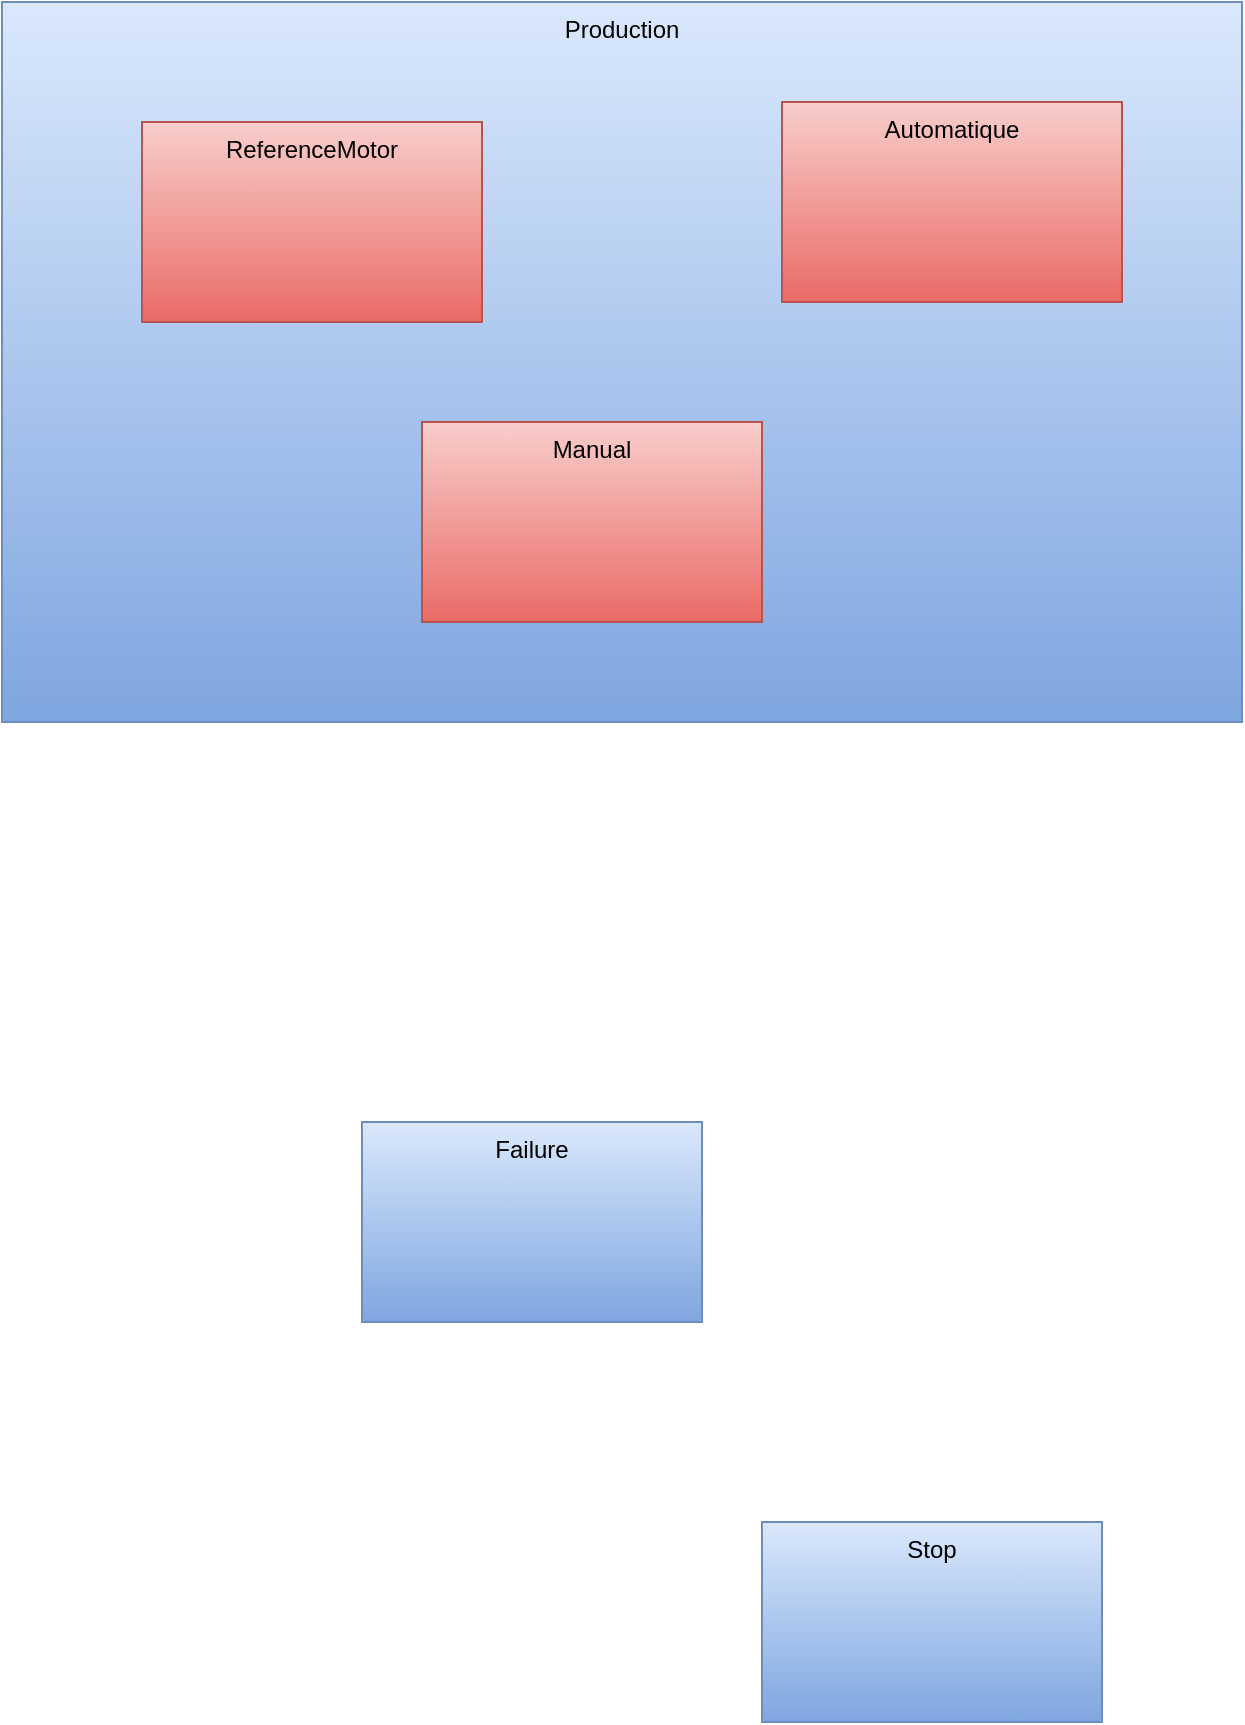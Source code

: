 <mxfile version="24.6.1" type="device" pages="5">
  <diagram id="iLZs3jUUbc6s841LLNxe" name="WorkFlow">
    <mxGraphModel dx="1219" dy="714" grid="1" gridSize="10" guides="1" tooltips="1" connect="1" arrows="1" fold="1" page="1" pageScale="1" pageWidth="827" pageHeight="1169" math="0" shadow="0">
      <root>
        <mxCell id="0" />
        <mxCell id="1" parent="0" />
        <mxCell id="JYg52x0uwREo2C-lDea5-1" value="Production" style="rounded=0;whiteSpace=wrap;html=1;fillColor=#dae8fc;gradientColor=#7ea6e0;strokeColor=#6c8ebf;verticalAlign=top;fontColor=#000000;" vertex="1" parent="1">
          <mxGeometry x="40" y="50" width="620" height="360" as="geometry" />
        </mxCell>
        <mxCell id="JYg52x0uwREo2C-lDea5-2" value="Stop" style="rounded=0;whiteSpace=wrap;html=1;fillColor=#dae8fc;gradientColor=#7ea6e0;strokeColor=#6c8ebf;verticalAlign=top;fontColor=#000000;" vertex="1" parent="1">
          <mxGeometry x="420" y="810" width="170" height="100" as="geometry" />
        </mxCell>
        <mxCell id="JYg52x0uwREo2C-lDea5-3" value="Failure" style="rounded=0;whiteSpace=wrap;html=1;fillColor=#dae8fc;gradientColor=#7ea6e0;strokeColor=#6c8ebf;verticalAlign=top;fontColor=#000000;" vertex="1" parent="1">
          <mxGeometry x="220" y="610" width="170" height="100" as="geometry" />
        </mxCell>
        <mxCell id="JYg52x0uwREo2C-lDea5-4" value="ReferenceMotor" style="rounded=0;whiteSpace=wrap;html=1;fillColor=#f8cecc;gradientColor=#ea6b66;strokeColor=#b85450;verticalAlign=top;fontColor=#000000;" vertex="1" parent="1">
          <mxGeometry x="110" y="110" width="170" height="100" as="geometry" />
        </mxCell>
        <mxCell id="JYg52x0uwREo2C-lDea5-5" value="Manual" style="rounded=0;whiteSpace=wrap;html=1;fillColor=#f8cecc;gradientColor=#ea6b66;strokeColor=#b85450;verticalAlign=top;fontColor=#000000;" vertex="1" parent="1">
          <mxGeometry x="250" y="260" width="170" height="100" as="geometry" />
        </mxCell>
        <mxCell id="JYg52x0uwREo2C-lDea5-6" value="Automatique" style="rounded=0;whiteSpace=wrap;html=1;fillColor=#f8cecc;gradientColor=#ea6b66;strokeColor=#b85450;verticalAlign=top;fontColor=#000000;" vertex="1" parent="1">
          <mxGeometry x="430" y="100" width="170" height="100" as="geometry" />
        </mxCell>
      </root>
    </mxGraphModel>
  </diagram>
  <diagram name="Type" id="GnXUbsLAUt-_IhSWvtKM">
    <mxGraphModel dx="3248" dy="3272" grid="1" gridSize="10" guides="1" tooltips="1" connect="1" arrows="1" fold="1" page="1" pageScale="1" pageWidth="827" pageHeight="1169" math="0" shadow="0">
      <root>
        <mxCell id="0" />
        <mxCell id="1" parent="0" />
        <mxCell id="-SuzEeylegbd52WuTmj7-1" value="Struct: AGTRY_FSMGantryfunc&lt;div&gt;in .c&lt;/div&gt;" style="swimlane;fontStyle=0;childLayout=stackLayout;horizontal=1;startSize=40;horizontalStack=0;resizeParent=1;resizeParentMax=0;resizeLast=0;collapsible=1;marginBottom=0;whiteSpace=wrap;html=1;fillColor=#dae8fc;gradientColor=#7ea6e0;strokeColor=#6c8ebf;fontColor=#000000;" parent="1" vertex="1">
          <mxGeometry x="-1260" y="-2250" width="280" height="100" as="geometry">
            <mxRectangle x="-560" y="-640" width="240" height="40" as="alternateBounds" />
          </mxGeometry>
        </mxCell>
        <mxCell id="-SuzEeylegbd52WuTmj7-2" value="&lt;span style=&quot;text-align: center;&quot;&gt;t_sAPPLGC_SFMFunc Sfmfunc_apf&lt;/span&gt;" style="text;strokeColor=#6c8ebf;fillColor=#dae8fc;align=left;verticalAlign=middle;spacingLeft=4;spacingRight=4;overflow=hidden;points=[[0,0.5],[1,0.5]];portConstraint=eastwest;rotatable=0;whiteSpace=wrap;html=1;gradientColor=#7ea6e0;fontColor=#000000;" parent="-SuzEeylegbd52WuTmj7-1" vertex="1">
          <mxGeometry y="40" width="280" height="30" as="geometry" />
        </mxCell>
        <mxCell id="-SuzEeylegbd52WuTmj7-3" value="&lt;div style=&quot;text-align: center;&quot;&gt;&lt;span style=&quot;background-color: initial;&quot;&gt;t_cbAGTRY_GetAppCmd * getAppCmd_pf&lt;/span&gt;&lt;/div&gt;" style="text;strokeColor=#6c8ebf;fillColor=#dae8fc;align=left;verticalAlign=middle;spacingLeft=4;spacingRight=4;overflow=hidden;points=[[0,0.5],[1,0.5]];portConstraint=eastwest;rotatable=0;whiteSpace=wrap;html=1;gradientColor=#7ea6e0;fontColor=#000000;" parent="-SuzEeylegbd52WuTmj7-1" vertex="1">
          <mxGeometry y="70" width="280" height="30" as="geometry" />
        </mxCell>
        <mxCell id="UQEauc-5fOgNLauQ4SAD-1" value="Enum : t_eAGTRY_SFMGantry&lt;div&gt;in c&lt;/div&gt;" style="swimlane;fontStyle=0;childLayout=stackLayout;horizontal=1;startSize=40;horizontalStack=0;resizeParent=1;resizeParentMax=0;resizeLast=0;collapsible=1;marginBottom=0;whiteSpace=wrap;html=1;fillColor=#f8cecc;gradientColor=#ea6b66;strokeColor=#b85450;fontColor=#000000;" parent="1" vertex="1">
          <mxGeometry x="-1600" y="-2080" width="260" height="220" as="geometry">
            <mxRectangle x="-1160" y="-1210" width="240" height="40" as="alternateBounds" />
          </mxGeometry>
        </mxCell>
        <mxCell id="mknZJ4wCBjvJhBnw-zzh-1" value="AGTRY_SFM_GANTRY_PRE_PRODUCTION" style="text;strokeColor=#b85450;fillColor=#f8cecc;align=left;verticalAlign=middle;spacingLeft=4;spacingRight=4;overflow=hidden;points=[[0,0.5],[1,0.5]];portConstraint=eastwest;rotatable=0;whiteSpace=wrap;html=1;gradientColor=#ea6b66;fontColor=#000000;" parent="UQEauc-5fOgNLauQ4SAD-1" vertex="1">
          <mxGeometry y="40" width="260" height="30" as="geometry" />
        </mxCell>
        <mxCell id="UQEauc-5fOgNLauQ4SAD-2" value="AGTRY_SFM_GANTRY_PRODUCTION" style="text;strokeColor=#b85450;fillColor=#f8cecc;align=left;verticalAlign=middle;spacingLeft=4;spacingRight=4;overflow=hidden;points=[[0,0.5],[1,0.5]];portConstraint=eastwest;rotatable=0;whiteSpace=wrap;html=1;gradientColor=#ea6b66;fontColor=#000000;" parent="UQEauc-5fOgNLauQ4SAD-1" vertex="1">
          <mxGeometry y="70" width="260" height="30" as="geometry" />
        </mxCell>
        <mxCell id="OEKaqpdbkDqDh1OGpBz6-1" value="AGTRY_SFM_GANTRY_PRE_STOP" style="text;strokeColor=#b85450;fillColor=#f8cecc;align=left;verticalAlign=middle;spacingLeft=4;spacingRight=4;overflow=hidden;points=[[0,0.5],[1,0.5]];portConstraint=eastwest;rotatable=0;whiteSpace=wrap;html=1;gradientColor=#ea6b66;fontColor=#000000;" parent="UQEauc-5fOgNLauQ4SAD-1" vertex="1">
          <mxGeometry y="100" width="260" height="30" as="geometry" />
        </mxCell>
        <mxCell id="UQEauc-5fOgNLauQ4SAD-3" value="AGTRY_SFM_GANTRY_STOP" style="text;strokeColor=#b85450;fillColor=#f8cecc;align=left;verticalAlign=middle;spacingLeft=4;spacingRight=4;overflow=hidden;points=[[0,0.5],[1,0.5]];portConstraint=eastwest;rotatable=0;whiteSpace=wrap;html=1;gradientColor=#ea6b66;fontColor=#000000;" parent="UQEauc-5fOgNLauQ4SAD-1" vertex="1">
          <mxGeometry y="130" width="260" height="30" as="geometry" />
        </mxCell>
        <mxCell id="UQEauc-5fOgNLauQ4SAD-4" value="AGTRY_SFM_GANTRY_DEFAULT" style="text;strokeColor=#b85450;fillColor=#f8cecc;align=left;verticalAlign=middle;spacingLeft=4;spacingRight=4;overflow=hidden;points=[[0,0.5],[1,0.5]];portConstraint=eastwest;rotatable=0;whiteSpace=wrap;html=1;gradientColor=#ea6b66;fontColor=#000000;" parent="UQEauc-5fOgNLauQ4SAD-1" vertex="1">
          <mxGeometry y="160" width="260" height="30" as="geometry" />
        </mxCell>
        <mxCell id="UQEauc-5fOgNLauQ4SAD-5" value="AGTRY_SFM_GANTRY_NB" style="text;strokeColor=#b85450;fillColor=#f8cecc;align=left;verticalAlign=middle;spacingLeft=4;spacingRight=4;overflow=hidden;points=[[0,0.5],[1,0.5]];portConstraint=eastwest;rotatable=0;whiteSpace=wrap;html=1;gradientColor=#ea6b66;fontColor=#000000;" parent="UQEauc-5fOgNLauQ4SAD-1" vertex="1">
          <mxGeometry y="190" width="260" height="30" as="geometry" />
        </mxCell>
        <mxCell id="czp9VrnW0IRLOhk0npii-1" value="" style="group;fontSize=12;" parent="1" connectable="0" vertex="1">
          <mxGeometry x="-760" y="-2120" width="400" height="90" as="geometry" />
        </mxCell>
        <mxCell id="czp9VrnW0IRLOhk0npii-2" value="" style="rounded=0;whiteSpace=wrap;html=1;fillColor=#fff2cc;gradientColor=#ffd966;strokeColor=#d6b656;fontColor=#000000;fontSize=12;" parent="czp9VrnW0IRLOhk0npii-1" vertex="1">
          <mxGeometry width="400.0" height="90" as="geometry" />
        </mxCell>
        <mxCell id="czp9VrnW0IRLOhk0npii-3" value="statict t_eAGTRY_SFMGantry&lt;div&gt;in .c&lt;/div&gt;" style="rounded=0;whiteSpace=wrap;html=1;fillColor=#fff2cc;gradientColor=#ffd966;strokeColor=#d6b656;fontColor=#000000;fontSize=12;" parent="czp9VrnW0IRLOhk0npii-1" vertex="1">
          <mxGeometry width="400.0" height="40" as="geometry" />
        </mxCell>
        <mxCell id="czp9VrnW0IRLOhk0npii-4" value="&lt;div style=&quot;text-align: center; font-size: 12px;&quot;&gt;g_FSMGantryCurrentMode_e = APPLGC_STATE_MACHINE_PAUSE&lt;/div&gt;" style="rounded=0;whiteSpace=wrap;html=1;fillColor=#fff2cc;gradientColor=#ffd966;strokeColor=#d6b656;fontColor=#000000;fontSize=12;" parent="czp9VrnW0IRLOhk0npii-1" vertex="1">
          <mxGeometry y="40" width="400.0" height="50" as="geometry" />
        </mxCell>
        <mxCell id="czp9VrnW0IRLOhk0npii-6" value="" style="group;fontSize=12;" parent="1" connectable="0" vertex="1">
          <mxGeometry x="-210" y="-2119" width="400" height="90" as="geometry" />
        </mxCell>
        <mxCell id="czp9VrnW0IRLOhk0npii-7" value="" style="rounded=0;whiteSpace=wrap;html=1;fillColor=#fff2cc;gradientColor=#ffd966;strokeColor=#d6b656;fontColor=#000000;fontSize=12;" parent="czp9VrnW0IRLOhk0npii-6" vertex="1">
          <mxGeometry width="400.0" height="90" as="geometry" />
        </mxCell>
        <mxCell id="czp9VrnW0IRLOhk0npii-8" value="statict t_bool&amp;nbsp;&lt;div&gt;in .c&lt;/div&gt;" style="rounded=0;whiteSpace=wrap;html=1;fillColor=#fff2cc;gradientColor=#ffd966;strokeColor=#d6b656;fontColor=#000000;fontSize=12;" parent="czp9VrnW0IRLOhk0npii-6" vertex="1">
          <mxGeometry width="400.0" height="40" as="geometry" />
        </mxCell>
        <mxCell id="czp9VrnW0IRLOhk0npii-9" value="&lt;div style=&quot;text-align: center; font-size: 12px;&quot;&gt;g_rqstShiftGtryState_b&lt;/div&gt;" style="rounded=0;whiteSpace=wrap;html=1;fillColor=#fff2cc;gradientColor=#ffd966;strokeColor=#d6b656;fontColor=#000000;fontSize=12;" parent="czp9VrnW0IRLOhk0npii-6" vertex="1">
          <mxGeometry y="40" width="400.0" height="50" as="geometry" />
        </mxCell>
        <mxCell id="AOxR7T50d87eePxaJU8j-1" value="" style="group;fontSize=12;" parent="1" connectable="0" vertex="1">
          <mxGeometry x="-210" y="-1959" width="400" height="90" as="geometry" />
        </mxCell>
        <mxCell id="AOxR7T50d87eePxaJU8j-2" value="" style="rounded=0;whiteSpace=wrap;html=1;fillColor=#fff2cc;gradientColor=#ffd966;strokeColor=#d6b656;fontColor=#000000;fontSize=12;" parent="AOxR7T50d87eePxaJU8j-1" vertex="1">
          <mxGeometry width="400.0" height="90" as="geometry" />
        </mxCell>
        <mxCell id="AOxR7T50d87eePxaJU8j-3" value="statict t_float32 *&lt;div&gt;in .c&lt;/div&gt;" style="rounded=0;whiteSpace=wrap;html=1;fillColor=#fff2cc;gradientColor=#ffd966;strokeColor=#d6b656;fontColor=#000000;fontSize=12;" parent="AOxR7T50d87eePxaJU8j-1" vertex="1">
          <mxGeometry width="400.0" height="40" as="geometry" />
        </mxCell>
        <mxCell id="AOxR7T50d87eePxaJU8j-4" value="&lt;div style=&quot;text-align: center; font-size: 12px;&quot;&gt;g_SnsValue_apf32&lt;/div&gt;" style="rounded=0;whiteSpace=wrap;html=1;fillColor=#fff2cc;gradientColor=#ffd966;strokeColor=#d6b656;fontColor=#000000;fontSize=12;" parent="AOxR7T50d87eePxaJU8j-1" vertex="1">
          <mxGeometry y="40" width="400.0" height="50" as="geometry" />
        </mxCell>
        <mxCell id="AOxR7T50d87eePxaJU8j-5" value="" style="group;fontSize=12;" parent="1" connectable="0" vertex="1">
          <mxGeometry x="-210" y="-1799" width="400" height="90" as="geometry" />
        </mxCell>
        <mxCell id="AOxR7T50d87eePxaJU8j-6" value="" style="rounded=0;whiteSpace=wrap;html=1;fillColor=#fff2cc;gradientColor=#ffd966;strokeColor=#d6b656;fontColor=#000000;fontSize=12;" parent="AOxR7T50d87eePxaJU8j-5" vertex="1">
          <mxGeometry width="400.0" height="90" as="geometry" />
        </mxCell>
        <mxCell id="AOxR7T50d87eePxaJU8j-7" value="statict t_sAPPLGC_SrvFunc&amp;nbsp;*&lt;div&gt;in .c&lt;/div&gt;" style="rounded=0;whiteSpace=wrap;html=1;fillColor=#fff2cc;gradientColor=#ffd966;strokeColor=#d6b656;fontColor=#000000;fontSize=12;" parent="AOxR7T50d87eePxaJU8j-5" vertex="1">
          <mxGeometry width="400.0" height="40" as="geometry" />
        </mxCell>
        <mxCell id="AOxR7T50d87eePxaJU8j-8" value="&lt;div style=&quot;text-align: center; font-size: 12px;&quot;&gt;g_SrvFunc_pas&lt;/div&gt;" style="rounded=0;whiteSpace=wrap;html=1;fillColor=#fff2cc;gradientColor=#ffd966;strokeColor=#d6b656;fontColor=#000000;fontSize=12;" parent="AOxR7T50d87eePxaJU8j-5" vertex="1">
          <mxGeometry y="40" width="400.0" height="50" as="geometry" />
        </mxCell>
        <mxCell id="QBDM-ZF4omrtC2FlCM4N-1" value="" style="group;fontSize=12;" parent="1" connectable="0" vertex="1">
          <mxGeometry x="-210" y="-1639" width="400" height="90" as="geometry" />
        </mxCell>
        <mxCell id="QBDM-ZF4omrtC2FlCM4N-2" value="" style="rounded=0;whiteSpace=wrap;html=1;fillColor=#fff2cc;gradientColor=#ffd966;strokeColor=#d6b656;fontColor=#000000;fontSize=12;" parent="QBDM-ZF4omrtC2FlCM4N-1" vertex="1">
          <mxGeometry width="400.0" height="90" as="geometry" />
        </mxCell>
        <mxCell id="QBDM-ZF4omrtC2FlCM4N-3" value="statict const t_sAPPLGC_FSMFunc&lt;div&gt;in .c&lt;/div&gt;" style="rounded=0;whiteSpace=wrap;html=1;fillColor=#fff2cc;gradientColor=#ffd966;strokeColor=#d6b656;fontColor=#000000;fontSize=12;" parent="QBDM-ZF4omrtC2FlCM4N-1" vertex="1">
          <mxGeometry width="400.0" height="40" as="geometry" />
        </mxCell>
        <mxCell id="QBDM-ZF4omrtC2FlCM4N-4" value="&lt;div style=&quot;text-align: center; font-size: 12px;&quot;&gt;c_FSMGantry_apf[&lt;span style=&quot;text-align: left; background-color: initial;&quot;&gt;AGTRY_STATE_MACHINE_NB&lt;/span&gt;&lt;span style=&quot;background-color: initial;&quot;&gt;]&lt;/span&gt;&lt;/div&gt;" style="rounded=0;whiteSpace=wrap;html=1;fillColor=#fff2cc;gradientColor=#ffd966;strokeColor=#d6b656;fontColor=#000000;fontSize=12;" parent="QBDM-ZF4omrtC2FlCM4N-1" vertex="1">
          <mxGeometry y="40" width="400.0" height="50" as="geometry" />
        </mxCell>
        <mxCell id="QBDM-ZF4omrtC2FlCM4N-5" value="&lt;span style=&quot;color: rgb(0, 0, 0); text-wrap: nowrap;&quot;&gt;typedef: t_eReturnCode&amp;nbsp;&lt;/span&gt;&lt;span style=&quot;color: rgb(0, 0, 0); text-align: center;&quot;&gt;t_cbAgGantryStateMachine&lt;/span&gt;&lt;span style=&quot;color: rgb(0, 0, 0); text-wrap: nowrap;&quot;&gt;(void) .c&lt;/span&gt;" style="rounded=0;whiteSpace=wrap;html=1;verticalAlign=top;fillColor=#ffcd28;gradientColor=#ffa500;strokeColor=#d79b00;fontSize=16;align=left;" parent="1" vertex="1">
          <mxGeometry x="-1600" y="-1240" width="810" height="41.43" as="geometry" />
        </mxCell>
        <mxCell id="CZhl736zoxEYedFKk9gP-1" value="Enum : t_eAGTRY_SFMProduction&lt;div&gt;in c&lt;/div&gt;" style="swimlane;fontStyle=0;childLayout=stackLayout;horizontal=1;startSize=40;horizontalStack=0;resizeParent=1;resizeParentMax=0;resizeLast=0;collapsible=1;marginBottom=0;whiteSpace=wrap;html=1;fillColor=#f8cecc;gradientColor=#ea6b66;strokeColor=#b85450;fontColor=#000000;" parent="1" vertex="1">
          <mxGeometry x="-1610" y="-1800" width="260" height="130" as="geometry">
            <mxRectangle x="-1160" y="-1210" width="240" height="40" as="alternateBounds" />
          </mxGeometry>
        </mxCell>
        <mxCell id="CZhl736zoxEYedFKk9gP-2" value="AGTRY_SFM_PROD_SEO (search engine optimisation)" style="text;strokeColor=#b85450;fillColor=#f8cecc;align=left;verticalAlign=middle;spacingLeft=4;spacingRight=4;overflow=hidden;points=[[0,0.5],[1,0.5]];portConstraint=eastwest;rotatable=0;whiteSpace=wrap;html=1;gradientColor=#ea6b66;fontColor=#000000;" parent="CZhl736zoxEYedFKk9gP-1" vertex="1">
          <mxGeometry y="40" width="260" height="30" as="geometry" />
        </mxCell>
        <mxCell id="CZhl736zoxEYedFKk9gP-3" value="AGTRY_SFM_PROD_APP_CTRL" style="text;strokeColor=#b85450;fillColor=#f8cecc;align=left;verticalAlign=middle;spacingLeft=4;spacingRight=4;overflow=hidden;points=[[0,0.5],[1,0.5]];portConstraint=eastwest;rotatable=0;whiteSpace=wrap;html=1;gradientColor=#ea6b66;fontColor=#000000;" parent="CZhl736zoxEYedFKk9gP-1" vertex="1">
          <mxGeometry y="70" width="260" height="30" as="geometry" />
        </mxCell>
        <mxCell id="CZhl736zoxEYedFKk9gP-5" value="AGTRY_SFM_PROD_NB" style="text;strokeColor=#b85450;fillColor=#f8cecc;align=left;verticalAlign=middle;spacingLeft=4;spacingRight=4;overflow=hidden;points=[[0,0.5],[1,0.5]];portConstraint=eastwest;rotatable=0;whiteSpace=wrap;html=1;gradientColor=#ea6b66;fontColor=#000000;" parent="CZhl736zoxEYedFKk9gP-1" vertex="1">
          <mxGeometry y="100" width="260" height="30" as="geometry" />
        </mxCell>
        <mxCell id="QuPM5X7AX20fwGgLAD-e-1" value="" style="group;fontSize=12;" parent="1" connectable="0" vertex="1">
          <mxGeometry x="-210" y="-1479" width="400" height="90" as="geometry" />
        </mxCell>
        <mxCell id="QuPM5X7AX20fwGgLAD-e-2" value="" style="rounded=0;whiteSpace=wrap;html=1;fillColor=#fff2cc;gradientColor=#ffd966;strokeColor=#d6b656;fontColor=#000000;fontSize=12;" parent="QuPM5X7AX20fwGgLAD-e-1" vertex="1">
          <mxGeometry width="400.0" height="90" as="geometry" />
        </mxCell>
        <mxCell id="QuPM5X7AX20fwGgLAD-e-3" value="statict const AGTRY_FSMGantryfunc&lt;div&gt;in .c&lt;/div&gt;" style="rounded=0;whiteSpace=wrap;html=1;fillColor=#fff2cc;gradientColor=#ffd966;strokeColor=#d6b656;fontColor=#000000;fontSize=12;" parent="QuPM5X7AX20fwGgLAD-e-1" vertex="1">
          <mxGeometry width="400.0" height="40" as="geometry" />
        </mxCell>
        <mxCell id="QuPM5X7AX20fwGgLAD-e-4" value="&lt;div style=&quot;text-align: center; font-size: 12px;&quot;&gt;c_FSMProduction_apf[&lt;span style=&quot;text-align: left;&quot;&gt;AGTRY_SFM_PROD_NB&lt;/span&gt;&lt;span style=&quot;background-color: initial;&quot;&gt;]&lt;/span&gt;&lt;/div&gt;" style="rounded=0;whiteSpace=wrap;html=1;fillColor=#fff2cc;gradientColor=#ffd966;strokeColor=#d6b656;fontColor=#000000;fontSize=12;" parent="QuPM5X7AX20fwGgLAD-e-1" vertex="1">
          <mxGeometry y="40" width="400.0" height="50" as="geometry" />
        </mxCell>
        <mxCell id="QuPM5X7AX20fwGgLAD-e-5" value="" style="group;fontSize=12;" parent="1" connectable="0" vertex="1">
          <mxGeometry x="-760" y="-1840" width="400" height="90" as="geometry" />
        </mxCell>
        <mxCell id="QuPM5X7AX20fwGgLAD-e-6" value="" style="rounded=0;whiteSpace=wrap;html=1;fillColor=#fff2cc;gradientColor=#ffd966;strokeColor=#d6b656;fontColor=#000000;fontSize=12;" parent="QuPM5X7AX20fwGgLAD-e-5" vertex="1">
          <mxGeometry width="400.0" height="90" as="geometry" />
        </mxCell>
        <mxCell id="QuPM5X7AX20fwGgLAD-e-7" value="statict t_eAGTRY_SFMProduction&lt;div&gt;in .c&lt;/div&gt;" style="rounded=0;whiteSpace=wrap;html=1;fillColor=#fff2cc;gradientColor=#ffd966;strokeColor=#d6b656;fontColor=#000000;fontSize=12;" parent="QuPM5X7AX20fwGgLAD-e-5" vertex="1">
          <mxGeometry width="400.0" height="40" as="geometry" />
        </mxCell>
        <mxCell id="QuPM5X7AX20fwGgLAD-e-8" value="&lt;div style=&quot;text-align: center; font-size: 12px;&quot;&gt;g_FSMProdCurrentMode_e = APPLGC_STATE_MACHINE_PAUSE&lt;/div&gt;" style="rounded=0;whiteSpace=wrap;html=1;fillColor=#fff2cc;gradientColor=#ffd966;strokeColor=#d6b656;fontColor=#000000;fontSize=12;" parent="QuPM5X7AX20fwGgLAD-e-5" vertex="1">
          <mxGeometry y="40" width="400.0" height="50" as="geometry" />
        </mxCell>
        <mxCell id="QuPM5X7AX20fwGgLAD-e-9" value="" style="group;fontSize=12;" parent="1" connectable="0" vertex="1">
          <mxGeometry x="-760" y="-1720" width="400" height="90" as="geometry" />
        </mxCell>
        <mxCell id="QuPM5X7AX20fwGgLAD-e-10" value="" style="rounded=0;whiteSpace=wrap;html=1;fillColor=#fff2cc;gradientColor=#ffd966;strokeColor=#d6b656;fontColor=#000000;fontSize=12;" parent="QuPM5X7AX20fwGgLAD-e-9" vertex="1">
          <mxGeometry width="400.0" height="90" as="geometry" />
        </mxCell>
        <mxCell id="QuPM5X7AX20fwGgLAD-e-11" value="statict t_eAGTRY_SFMProduction&lt;div&gt;in .c&lt;/div&gt;" style="rounded=0;whiteSpace=wrap;html=1;fillColor=#fff2cc;gradientColor=#ffd966;strokeColor=#d6b656;fontColor=#000000;fontSize=12;" parent="QuPM5X7AX20fwGgLAD-e-9" vertex="1">
          <mxGeometry width="400.0" height="40" as="geometry" />
        </mxCell>
        <mxCell id="QuPM5X7AX20fwGgLAD-e-12" value="&lt;div style=&quot;text-align: center; font-size: 12px;&quot;&gt;g_FSMProdRqstMode_e = APPLGC_STATE_MACHINE_PAUSE&lt;/div&gt;" style="rounded=0;whiteSpace=wrap;html=1;fillColor=#fff2cc;gradientColor=#ffd966;strokeColor=#d6b656;fontColor=#000000;fontSize=12;" parent="QuPM5X7AX20fwGgLAD-e-9" vertex="1">
          <mxGeometry y="40" width="400.0" height="50" as="geometry" />
        </mxCell>
        <mxCell id="Fe9Or1RrJuJ38tltWrVD-1" value="Enum : t_eAGTRY_AppCmdId&lt;div&gt;in h&lt;/div&gt;" style="swimlane;fontStyle=0;childLayout=stackLayout;horizontal=1;startSize=40;horizontalStack=0;resizeParent=1;resizeParentMax=0;resizeLast=0;collapsible=1;marginBottom=0;whiteSpace=wrap;html=1;fillColor=#f8cecc;gradientColor=#ea6b66;strokeColor=#b85450;fontColor=#000000;" vertex="1" parent="1">
          <mxGeometry x="-640" y="-1520" width="260" height="340" as="geometry">
            <mxRectangle x="-1160" y="-1210" width="240" height="40" as="alternateBounds" />
          </mxGeometry>
        </mxCell>
        <mxCell id="Fe9Or1RrJuJ38tltWrVD-2" value="APP_CMDAPP_ID_GTRY_NEW_MODE" style="text;strokeColor=#b85450;fillColor=#f8cecc;align=left;verticalAlign=middle;spacingLeft=4;spacingRight=4;overflow=hidden;points=[[0,0.5],[1,0.5]];portConstraint=eastwest;rotatable=0;whiteSpace=wrap;html=1;gradientColor=#ea6b66;fontColor=#000000;" vertex="1" parent="Fe9Or1RrJuJ38tltWrVD-1">
          <mxGeometry y="40" width="260" height="30" as="geometry" />
        </mxCell>
        <mxCell id="Fe9Or1RrJuJ38tltWrVD-3" value="APP_CMDAPP_ID_MODJOG_VALUES" style="text;strokeColor=#b85450;fillColor=#f8cecc;align=left;verticalAlign=middle;spacingLeft=4;spacingRight=4;overflow=hidden;points=[[0,0.5],[1,0.5]];portConstraint=eastwest;rotatable=0;whiteSpace=wrap;html=1;gradientColor=#ea6b66;fontColor=#000000;" vertex="1" parent="Fe9Or1RrJuJ38tltWrVD-1">
          <mxGeometry y="70" width="260" height="30" as="geometry" />
        </mxCell>
        <mxCell id="Fe9Or1RrJuJ38tltWrVD-4" value="APP_CMDAPP_ID_MODJOG_INCR" style="text;strokeColor=#b85450;fillColor=#f8cecc;align=left;verticalAlign=middle;spacingLeft=4;spacingRight=4;overflow=hidden;points=[[0,0.5],[1,0.5]];portConstraint=eastwest;rotatable=0;whiteSpace=wrap;html=1;gradientColor=#ea6b66;fontColor=#000000;" vertex="1" parent="Fe9Or1RrJuJ38tltWrVD-1">
          <mxGeometry y="100" width="260" height="30" as="geometry" />
        </mxCell>
        <mxCell id="Fe9Or1RrJuJ38tltWrVD-5" value="APP_CMDAPP_ID_MODPP_PICK_VALUE" style="text;strokeColor=#b85450;fillColor=#f8cecc;align=left;verticalAlign=middle;spacingLeft=4;spacingRight=4;overflow=hidden;points=[[0,0.5],[1,0.5]];portConstraint=eastwest;rotatable=0;whiteSpace=wrap;html=1;gradientColor=#ea6b66;fontColor=#000000;" vertex="1" parent="Fe9Or1RrJuJ38tltWrVD-1">
          <mxGeometry y="130" width="260" height="30" as="geometry" />
        </mxCell>
        <mxCell id="Fe9Or1RrJuJ38tltWrVD-6" value="APP_CMDAPP_ID_MODPP_PLACE_VALUE" style="text;strokeColor=#b85450;fillColor=#f8cecc;align=left;verticalAlign=middle;spacingLeft=4;spacingRight=4;overflow=hidden;points=[[0,0.5],[1,0.5]];portConstraint=eastwest;rotatable=0;whiteSpace=wrap;html=1;gradientColor=#ea6b66;fontColor=#000000;" vertex="1" parent="Fe9Or1RrJuJ38tltWrVD-1">
          <mxGeometry y="160" width="260" height="30" as="geometry" />
        </mxCell>
        <mxCell id="Fe9Or1RrJuJ38tltWrVD-7" value="APP_CMDAPP_ID_MODMANU_VALUE" style="text;strokeColor=#b85450;fillColor=#f8cecc;align=left;verticalAlign=middle;spacingLeft=4;spacingRight=4;overflow=hidden;points=[[0,0.5],[1,0.5]];portConstraint=eastwest;rotatable=0;whiteSpace=wrap;html=1;gradientColor=#ea6b66;fontColor=#000000;" vertex="1" parent="Fe9Or1RrJuJ38tltWrVD-1">
          <mxGeometry y="190" width="260" height="30" as="geometry" />
        </mxCell>
        <mxCell id="Fe9Or1RrJuJ38tltWrVD-8" value="APP_CMDAPP_ID_SEND_SPEED" style="text;strokeColor=#b85450;fillColor=#f8cecc;align=left;verticalAlign=middle;spacingLeft=4;spacingRight=4;overflow=hidden;points=[[0,0.5],[1,0.5]];portConstraint=eastwest;rotatable=0;whiteSpace=wrap;html=1;gradientColor=#ea6b66;fontColor=#000000;" vertex="1" parent="Fe9Or1RrJuJ38tltWrVD-1">
          <mxGeometry y="220" width="260" height="30" as="geometry" />
        </mxCell>
        <mxCell id="Fe9Or1RrJuJ38tltWrVD-9" value="APP_CMDAPP_ID_EMERGENCCY_STOP" style="text;strokeColor=#b85450;fillColor=#f8cecc;align=left;verticalAlign=middle;spacingLeft=4;spacingRight=4;overflow=hidden;points=[[0,0.5],[1,0.5]];portConstraint=eastwest;rotatable=0;whiteSpace=wrap;html=1;gradientColor=#ea6b66;fontColor=#000000;" vertex="1" parent="Fe9Or1RrJuJ38tltWrVD-1">
          <mxGeometry y="250" width="260" height="30" as="geometry" />
        </mxCell>
        <mxCell id="Fe9Or1RrJuJ38tltWrVD-10" value="APP_CMDAPP_ID_SEND_BIT_ALIVE" style="text;strokeColor=#b85450;fillColor=#f8cecc;align=left;verticalAlign=middle;spacingLeft=4;spacingRight=4;overflow=hidden;points=[[0,0.5],[1,0.5]];portConstraint=eastwest;rotatable=0;whiteSpace=wrap;html=1;gradientColor=#ea6b66;fontColor=#000000;" vertex="1" parent="Fe9Or1RrJuJ38tltWrVD-1">
          <mxGeometry y="280" width="260" height="30" as="geometry" />
        </mxCell>
        <mxCell id="Fe9Or1RrJuJ38tltWrVD-11" value="APP_CMDAPP_ID_NB" style="text;strokeColor=#b85450;fillColor=#f8cecc;align=left;verticalAlign=middle;spacingLeft=4;spacingRight=4;overflow=hidden;points=[[0,0.5],[1,0.5]];portConstraint=eastwest;rotatable=0;whiteSpace=wrap;html=1;gradientColor=#ea6b66;fontColor=#000000;" vertex="1" parent="Fe9Or1RrJuJ38tltWrVD-1">
          <mxGeometry y="310" width="260" height="30" as="geometry" />
        </mxCell>
      </root>
    </mxGraphModel>
  </diagram>
  <diagram id="peJXOXnuc3PcW3HL0Ku3" name="sAPI">
    <mxGraphModel dx="2541" dy="2852" grid="1" gridSize="10" guides="1" tooltips="1" connect="1" arrows="1" fold="1" page="1" pageScale="1" pageWidth="827" pageHeight="1169" math="0" shadow="0">
      <root>
        <mxCell id="0" />
        <mxCell id="1" parent="0" />
        <mxCell id="pBz5WRBadtST9L2Vj5x2-4" value="" style="group;fontSize=12;" vertex="1" connectable="0" parent="1">
          <mxGeometry x="-1620" y="-2080" width="750" height="180" as="geometry" />
        </mxCell>
        <mxCell id="pBz5WRBadtST9L2Vj5x2-5" value="&lt;div style=&quot;font-size: 12px;&quot;&gt;&lt;div style=&quot;font-size: 12px;&quot;&gt;&lt;br&gt;&lt;/div&gt;&lt;/div&gt;" style="rounded=0;whiteSpace=wrap;html=1;fillColor=#d5e8d4;gradientColor=#97d077;strokeColor=#82b366;fontColor=#000000;align=left;fontSize=12;" vertex="1" parent="pBz5WRBadtST9L2Vj5x2-4">
          <mxGeometry width="750" height="180" as="geometry" />
        </mxCell>
        <mxCell id="pBz5WRBadtST9L2Vj5x2-6" value="&lt;span style=&quot;background-color: initial;&quot;&gt;s_AGTRY_GetInfoFromApp&lt;/span&gt;" style="rounded=0;whiteSpace=wrap;html=1;fillColor=#d5e8d4;gradientColor=#97d077;strokeColor=#82b366;fontColor=#000000;fontSize=12;" vertex="1" parent="pBz5WRBadtST9L2Vj5x2-4">
          <mxGeometry width="750" height="45" as="geometry" />
        </mxCell>
        <mxCell id="FVlBDuuk-OKolhzOFZuM-1" value="" style="group;fontSize=12;" vertex="1" connectable="0" parent="1">
          <mxGeometry x="-1620" y="-1840" width="750" height="180" as="geometry" />
        </mxCell>
        <mxCell id="FVlBDuuk-OKolhzOFZuM-2" value="&lt;div style=&quot;font-size: 12px;&quot;&gt;&lt;div style=&quot;font-size: 12px;&quot;&gt;&lt;br&gt;&lt;/div&gt;&lt;/div&gt;" style="rounded=0;whiteSpace=wrap;html=1;fillColor=#d5e8d4;gradientColor=#97d077;strokeColor=#82b366;fontColor=#000000;align=left;fontSize=12;" vertex="1" parent="FVlBDuuk-OKolhzOFZuM-1">
          <mxGeometry width="750" height="180" as="geometry" />
        </mxCell>
        <mxCell id="FVlBDuuk-OKolhzOFZuM-3" value="s_AGTRY_PauseMode" style="rounded=0;whiteSpace=wrap;html=1;fillColor=#d5e8d4;gradientColor=#97d077;strokeColor=#82b366;fontColor=#000000;fontSize=12;" vertex="1" parent="FVlBDuuk-OKolhzOFZuM-1">
          <mxGeometry width="750" height="45" as="geometry" />
        </mxCell>
        <mxCell id="FVlBDuuk-OKolhzOFZuM-4" value="" style="group;fontSize=12;" vertex="1" connectable="0" parent="1">
          <mxGeometry x="-1615" y="-1600" width="750" height="180" as="geometry" />
        </mxCell>
        <mxCell id="FVlBDuuk-OKolhzOFZuM-5" value="&lt;div style=&quot;font-size: 12px;&quot;&gt;&lt;div style=&quot;font-size: 12px;&quot;&gt;&lt;br&gt;&lt;/div&gt;&lt;/div&gt;" style="rounded=0;whiteSpace=wrap;html=1;fillColor=#d5e8d4;gradientColor=#97d077;strokeColor=#82b366;fontColor=#000000;align=left;fontSize=12;" vertex="1" parent="FVlBDuuk-OKolhzOFZuM-4">
          <mxGeometry width="750" height="180" as="geometry" />
        </mxCell>
        <mxCell id="FVlBDuuk-OKolhzOFZuM-6" value="&lt;span style=&quot;color: rgb(51, 51, 51);&quot;&gt;s_AgGTRY_ProcessCmdMngmt(t_uint8 * f_AppCmd_pu8)&lt;/span&gt;" style="rounded=0;whiteSpace=wrap;html=1;fillColor=#d5e8d4;gradientColor=#97d077;strokeColor=#82b366;fontColor=#000000;fontSize=12;" vertex="1" parent="FVlBDuuk-OKolhzOFZuM-4">
          <mxGeometry width="750" height="45" as="geometry" />
        </mxCell>
      </root>
    </mxGraphModel>
  </diagram>
  <diagram id="-wOYxniUDAQKlLjJh62I" name="API">
    <mxGraphModel dx="2451" dy="2805" grid="1" gridSize="10" guides="1" tooltips="1" connect="1" arrows="1" fold="1" page="1" pageScale="1" pageWidth="827" pageHeight="1169" math="0" shadow="0">
      <root>
        <mxCell id="0" />
        <mxCell id="1" parent="0" />
        <mxCell id="FQAZzlglf43ChFRwNS8U-1" value="" style="group;fontSize=12;" parent="1" vertex="1" connectable="0">
          <mxGeometry x="-1615" y="-2320" width="750" height="180" as="geometry" />
        </mxCell>
        <mxCell id="FQAZzlglf43ChFRwNS8U-2" value="&lt;div style=&quot;font-size: 12px;&quot;&gt;&lt;div style=&quot;font-size: 12px;&quot;&gt;&lt;br&gt;&lt;/div&gt;&lt;/div&gt;" style="rounded=0;whiteSpace=wrap;html=1;fillColor=#d5e8d4;gradientColor=#97d077;strokeColor=#82b366;fontColor=#000000;align=left;fontSize=12;" parent="FQAZzlglf43ChFRwNS8U-1" vertex="1">
          <mxGeometry width="750" height="180" as="geometry" />
        </mxCell>
        <mxCell id="FQAZzlglf43ChFRwNS8U-3" value="AGTRY_PeriodicTask(t_float32 * f_SnsValue_paf32, t_sAPPLGC_SrvFunc * f_SrvInfo_pas)" style="rounded=0;whiteSpace=wrap;html=1;fillColor=#d5e8d4;gradientColor=#97d077;strokeColor=#82b366;fontColor=#000000;fontSize=12;" parent="FQAZzlglf43ChFRwNS8U-1" vertex="1">
          <mxGeometry width="750" height="45" as="geometry" />
        </mxCell>
        <mxCell id="FQAZzlglf43ChFRwNS8U-4" value="" style="group;fontSize=12;" parent="1" vertex="1" connectable="0">
          <mxGeometry x="-1615" y="-2080" width="750" height="180" as="geometry" />
        </mxCell>
        <mxCell id="FQAZzlglf43ChFRwNS8U-5" value="&lt;div style=&quot;font-size: 12px;&quot;&gt;&lt;div style=&quot;font-size: 12px;&quot;&gt;&lt;br&gt;&lt;/div&gt;&lt;/div&gt;" style="rounded=0;whiteSpace=wrap;html=1;fillColor=#d5e8d4;gradientColor=#97d077;strokeColor=#82b366;fontColor=#000000;align=left;fontSize=12;" parent="FQAZzlglf43ChFRwNS8U-4" vertex="1">
          <mxGeometry width="750" height="180" as="geometry" />
        </mxCell>
        <mxCell id="FQAZzlglf43ChFRwNS8U-6" value="AGTRY_Init()" style="rounded=0;whiteSpace=wrap;html=1;fillColor=#d5e8d4;gradientColor=#97d077;strokeColor=#82b366;fontColor=#000000;fontSize=12;" parent="FQAZzlglf43ChFRwNS8U-4" vertex="1">
          <mxGeometry width="750" height="45" as="geometry" />
        </mxCell>
        <mxCell id="fZqCZZoYtYLUO5zGMovI-1" value="" style="group;fontSize=12;" vertex="1" connectable="0" parent="1">
          <mxGeometry x="-1600" y="-1840" width="750" height="180" as="geometry" />
        </mxCell>
        <mxCell id="fZqCZZoYtYLUO5zGMovI-2" value="&lt;div style=&quot;font-size: 12px;&quot;&gt;&lt;div style=&quot;font-size: 12px;&quot;&gt;&lt;br&gt;&lt;/div&gt;&lt;/div&gt;" style="rounded=0;whiteSpace=wrap;html=1;fillColor=#d5e8d4;gradientColor=#97d077;strokeColor=#82b366;fontColor=#000000;align=left;fontSize=12;" vertex="1" parent="fZqCZZoYtYLUO5zGMovI-1">
          <mxGeometry width="750" height="180" as="geometry" />
        </mxCell>
        <mxCell id="fZqCZZoYtYLUO5zGMovI-3" value="AGTRY_SetGantryState(t_eAGTRY_SFMGantry f_SFM_NewState_e)" style="rounded=0;whiteSpace=wrap;html=1;fillColor=#d5e8d4;gradientColor=#97d077;strokeColor=#82b366;fontColor=#000000;fontSize=12;" vertex="1" parent="fZqCZZoYtYLUO5zGMovI-1">
          <mxGeometry width="750" height="45" as="geometry" />
        </mxCell>
      </root>
    </mxGraphModel>
  </diagram>
  <diagram id="m1jDofKbq4jNKpQOZF09" name="Periodic">
    <mxGraphModel dx="987" dy="1747" grid="1" gridSize="10" guides="1" tooltips="1" connect="1" arrows="1" fold="1" page="1" pageScale="1" pageWidth="827" pageHeight="1169" math="0" shadow="0">
      <root>
        <mxCell id="0" />
        <mxCell id="1" parent="0" />
        <mxCell id="-hqopBIQa5CDxM4Wp7zo-1" value="&lt;span style=&quot;font-size: 12px;&quot;&gt;AGTRY_PeriodicTask(t_float32 * f_SnsValue_paf32, t_sAPPLGC_SrvFunc * f_SrvInfo_pas)&lt;/span&gt;" style="rounded=0;whiteSpace=wrap;html=1;fillColor=#647687;fontColor=#000000;strokeColor=#314354;fontSize=14;" parent="1" vertex="1">
          <mxGeometry x="34" y="-1169" width="760" height="60" as="geometry" />
        </mxCell>
        <mxCell id="fxMvfNZaW72qcgD8qg3C-2" style="edgeStyle=orthogonalEdgeStyle;rounded=0;orthogonalLoop=1;jettySize=auto;html=1;exitX=0.5;exitY=1;exitDx=0;exitDy=0;" parent="1" source="-hqopBIQa5CDxM4Wp7zo-3" target="AVLqCYkSP5-2FB2SApTJ-1" edge="1">
          <mxGeometry relative="1" as="geometry">
            <mxPoint x="420" y="-810" as="targetPoint" />
          </mxGeometry>
        </mxCell>
        <mxCell id="-hqopBIQa5CDxM4Wp7zo-3" value="Start" style="ellipse;whiteSpace=wrap;html=1;aspect=fixed;fillColor=#f5f5f5;fontColor=#333333;strokeColor=#666666;" parent="1" vertex="1">
          <mxGeometry x="374" y="-1090" width="80" height="80" as="geometry" />
        </mxCell>
        <mxCell id="Vf9watvGYeqkpdko-AvF-4" style="edgeStyle=orthogonalEdgeStyle;rounded=0;orthogonalLoop=1;jettySize=auto;html=1;exitX=0.5;exitY=1;exitDx=0;exitDy=0;" parent="1" source="TNXPVUJybnT4ywUgwreu-2" target="Vf9watvGYeqkpdko-AvF-3" edge="1">
          <mxGeometry relative="1" as="geometry" />
        </mxCell>
        <mxCell id="Vf9watvGYeqkpdko-AvF-8" value="OK" style="edgeLabel;html=1;align=center;verticalAlign=middle;resizable=0;points=[];" parent="Vf9watvGYeqkpdko-AvF-4" vertex="1" connectable="0">
          <mxGeometry x="0.029" y="3" relative="1" as="geometry">
            <mxPoint as="offset" />
          </mxGeometry>
        </mxCell>
        <mxCell id="TNXPVUJybnT4ywUgwreu-2" value="Ret_e =&amp;nbsp;&lt;span style=&quot;color: rgb(0, 0, 0);&quot;&gt;c_FSMProduction_apf&lt;/span&gt;[g_FSMProdCurrentMode_e].ExitMode_pcb()" style="rounded=1;whiteSpace=wrap;html=1;fillColor=#f5f5f5;fontColor=#333333;strokeColor=#666666;" parent="1" vertex="1">
          <mxGeometry x="164" y="-280" width="478.5" height="40" as="geometry" />
        </mxCell>
        <mxCell id="Vf9watvGYeqkpdko-AvF-14" style="edgeStyle=orthogonalEdgeStyle;rounded=0;orthogonalLoop=1;jettySize=auto;html=1;exitX=0;exitY=0.5;exitDx=0;exitDy=0;entryX=0;entryY=0.5;entryDx=0;entryDy=0;" parent="1" source="dOlFtoOSlL08qYw6zaZk-2" target="Vf9watvGYeqkpdko-AvF-12" edge="1">
          <mxGeometry relative="1" as="geometry">
            <Array as="points">
              <mxPoint x="150" y="-365" />
              <mxPoint x="150" />
            </Array>
          </mxGeometry>
        </mxCell>
        <mxCell id="Vf9watvGYeqkpdko-AvF-16" value="False" style="edgeLabel;html=1;align=center;verticalAlign=middle;resizable=0;points=[];" parent="Vf9watvGYeqkpdko-AvF-14" vertex="1" connectable="0">
          <mxGeometry x="-0.814" y="-2" relative="1" as="geometry">
            <mxPoint as="offset" />
          </mxGeometry>
        </mxCell>
        <mxCell id="dOlFtoOSlL08qYw6zaZk-2" value="g_FSM_CurrentMode != FSMProdRqstMode_e&amp;nbsp;" style="shape=hexagon;perimeter=hexagonPerimeter2;whiteSpace=wrap;html=1;fixedSize=1;fillColor=#f5f5f5;fontColor=#333333;strokeColor=#666666;" parent="1" vertex="1">
          <mxGeometry x="226.5" y="-380" width="355" height="30" as="geometry" />
        </mxCell>
        <mxCell id="Vf9watvGYeqkpdko-AvF-9" style="edgeStyle=orthogonalEdgeStyle;rounded=0;orthogonalLoop=1;jettySize=auto;html=1;exitX=0.5;exitY=1;exitDx=0;exitDy=0;" parent="1" source="Vf9watvGYeqkpdko-AvF-3" target="Vf9watvGYeqkpdko-AvF-6" edge="1">
          <mxGeometry relative="1" as="geometry" />
        </mxCell>
        <mxCell id="Vf9watvGYeqkpdko-AvF-10" value="OK" style="edgeLabel;html=1;align=center;verticalAlign=middle;resizable=0;points=[];" parent="Vf9watvGYeqkpdko-AvF-9" vertex="1" connectable="0">
          <mxGeometry x="0.078" y="-1" relative="1" as="geometry">
            <mxPoint as="offset" />
          </mxGeometry>
        </mxCell>
        <mxCell id="Vf9watvGYeqkpdko-AvF-3" value="Ret_e =&amp;nbsp;&lt;span style=&quot;color: rgb(0, 0, 0);&quot;&gt;c_FSMProduction_apf&lt;/span&gt;[FSMProdRqstMode_e].EnterMode_pcb()" style="rounded=1;whiteSpace=wrap;html=1;fillColor=#f5f5f5;fontColor=#333333;strokeColor=#666666;" parent="1" vertex="1">
          <mxGeometry x="164.75" y="-200" width="478.5" height="40" as="geometry" />
        </mxCell>
        <mxCell id="Vf9watvGYeqkpdko-AvF-6" value="&lt;span style=&quot;color: rgb(0, 0, 0);&quot;&gt;g_FSMProdCurrentMode_e&amp;nbsp;&lt;/span&gt;= FSMProdRqstMode_e&amp;nbsp;" style="rounded=1;whiteSpace=wrap;html=1;fillColor=#f5f5f5;fontColor=#333333;strokeColor=#666666;" parent="1" vertex="1">
          <mxGeometry x="164.75" y="-130" width="478.5" height="40" as="geometry" />
        </mxCell>
        <mxCell id="Vf9watvGYeqkpdko-AvF-7" value="Ne pas entrer dans un&lt;div&gt;&amp;nbsp;nouveau mode si le mode actuel&amp;nbsp;&lt;/div&gt;&lt;div&gt;doit finir de faire quelque chose,&amp;nbsp;&lt;/div&gt;&lt;div&gt;on attend&amp;nbsp;&lt;/div&gt;" style="text;html=1;align=center;verticalAlign=middle;resizable=0;points=[];autosize=1;strokeColor=none;fillColor=none;" parent="1" vertex="1">
          <mxGeometry x="600.75" y="-370" width="200" height="70" as="geometry" />
        </mxCell>
        <mxCell id="Vf9watvGYeqkpdko-AvF-11" value="voir s&#39;il y a des cas où l&#39;on doit&amp;nbsp;&lt;div&gt;rester dans enterMode_e ??&lt;/div&gt;" style="text;html=1;align=center;verticalAlign=middle;resizable=0;points=[];autosize=1;strokeColor=none;fillColor=none;" parent="1" vertex="1">
          <mxGeometry x="620" y="-250" width="190" height="40" as="geometry" />
        </mxCell>
        <mxCell id="Vf9watvGYeqkpdko-AvF-12" value="Ret_e =&amp;nbsp;&lt;span style=&quot;color: rgb(0, 0, 0);&quot;&gt;c_FSMProduction_apf&lt;/span&gt;[&lt;span style=&quot;color: rgb(0, 0, 0);&quot;&gt;g_FSMProdCurrentMode_e&amp;nbsp;&lt;/span&gt;].&lt;div&gt;Cyclic_pcb(&lt;span style=&quot;color: rgb(0, 0, 0);&quot;&gt;f_SnsValue_paf32&lt;/span&gt;,&amp;nbsp;&lt;span style=&quot;color: rgb(0, 0, 0);&quot;&gt;f_SrvInfo_pas&lt;/span&gt;&lt;span style=&quot;background-color: initial;&quot;&gt;)&lt;/span&gt;&lt;/div&gt;" style="rounded=1;whiteSpace=wrap;html=1;fillColor=#f5f5f5;fontColor=#333333;strokeColor=#666666;" parent="1" vertex="1">
          <mxGeometry x="164.75" y="-20" width="478.5" height="40" as="geometry" />
        </mxCell>
        <mxCell id="FeGlGoAaOcnc2bA_AsL_-1" value="vérification de bord&amp;nbsp;&lt;span style=&quot;background-color: initial;&quot;&gt;pas&amp;nbsp;&lt;/span&gt;&lt;div&gt;&lt;span style=&quot;background-color: initial;&quot;&gt;toucher avec les SNS[à faire]&amp;nbsp;&lt;/span&gt;&lt;/div&gt;" style="text;html=1;align=center;verticalAlign=middle;resizable=0;points=[];autosize=1;strokeColor=none;fillColor=none;" parent="1" vertex="1">
          <mxGeometry x="520" y="-995" width="180" height="40" as="geometry" />
        </mxCell>
        <mxCell id="VP3r46fA7-LpvZRrM702-1" value="vérification du bit de vie&amp;nbsp; [à faire]" style="text;html=1;align=center;verticalAlign=middle;resizable=0;points=[];autosize=1;strokeColor=none;fillColor=none;" parent="1" vertex="1">
          <mxGeometry x="510" y="-1045" width="200" height="30" as="geometry" />
        </mxCell>
        <mxCell id="CQgZmcFam360_Zh6Ev7D-2" style="edgeStyle=orthogonalEdgeStyle;rounded=0;orthogonalLoop=1;jettySize=auto;html=1;exitX=0;exitY=1;exitDx=0;exitDy=0;entryX=0.5;entryY=0;entryDx=0;entryDy=0;" parent="1" source="y3aeX5iJI0ydczKCvxbh-1" target="yuWsoxyzpKJ4kK1pnHp4-1" edge="1">
          <mxGeometry relative="1" as="geometry">
            <Array as="points">
              <mxPoint x="42" y="-710" />
              <mxPoint x="300" y="-710" />
              <mxPoint x="300" y="-690" />
            </Array>
          </mxGeometry>
        </mxCell>
        <mxCell id="bFGBsOLW8O-nT7HqZ4sZ-5" style="edgeStyle=orthogonalEdgeStyle;rounded=0;orthogonalLoop=1;jettySize=auto;html=1;exitX=0;exitY=1;exitDx=0;exitDy=0;" parent="1" source="y3aeX5iJI0ydczKCvxbh-1" target="bFGBsOLW8O-nT7HqZ4sZ-1" edge="1">
          <mxGeometry relative="1" as="geometry">
            <Array as="points">
              <mxPoint x="42" y="80" />
              <mxPoint x="299" y="80" />
            </Array>
          </mxGeometry>
        </mxCell>
        <mxCell id="bFGBsOLW8O-nT7HqZ4sZ-6" style="edgeStyle=orthogonalEdgeStyle;rounded=0;orthogonalLoop=1;jettySize=auto;html=1;exitX=0;exitY=1;exitDx=0;exitDy=0;entryX=0.5;entryY=0;entryDx=0;entryDy=0;" parent="1" source="y3aeX5iJI0ydczKCvxbh-1" target="QRoXNa4DXkJANZkpUpja-2" edge="1">
          <mxGeometry relative="1" as="geometry">
            <Array as="points">
              <mxPoint x="42" y="360" />
              <mxPoint x="299" y="360" />
            </Array>
          </mxGeometry>
        </mxCell>
        <mxCell id="bFGBsOLW8O-nT7HqZ4sZ-7" style="edgeStyle=orthogonalEdgeStyle;rounded=0;orthogonalLoop=1;jettySize=auto;html=1;exitX=0;exitY=1;exitDx=0;exitDy=0;entryX=0.5;entryY=0;entryDx=0;entryDy=0;" parent="1" source="y3aeX5iJI0ydczKCvxbh-1" target="gC7HJbOp9oLDZqAOgw7B-4" edge="1">
          <mxGeometry relative="1" as="geometry">
            <Array as="points">
              <mxPoint x="42" y="620" />
              <mxPoint x="299" y="620" />
            </Array>
          </mxGeometry>
        </mxCell>
        <mxCell id="y3aeX5iJI0ydczKCvxbh-1" value="switch &lt;span style=&quot;color: rgb(0, 0, 0);&quot;&gt;g_FSMGantryCurrentMode_e&amp;nbsp;&lt;/span&gt;" style="rounded=1;whiteSpace=wrap;html=1;fillColor=#f5f5f5;fontColor=#333333;strokeColor=#666666;" parent="1" vertex="1">
          <mxGeometry x="41.5" y="-770" width="478.5" height="40" as="geometry" />
        </mxCell>
        <mxCell id="gC7HJbOp9oLDZqAOgw7B-5" style="edgeStyle=orthogonalEdgeStyle;rounded=0;orthogonalLoop=1;jettySize=auto;html=1;exitX=0.5;exitY=1;exitDx=0;exitDy=0;" parent="1" source="QRoXNa4DXkJANZkpUpja-2" target="QRoXNa4DXkJANZkpUpja-3" edge="1">
          <mxGeometry relative="1" as="geometry" />
        </mxCell>
        <mxCell id="bFGBsOLW8O-nT7HqZ4sZ-9" style="edgeStyle=orthogonalEdgeStyle;rounded=0;orthogonalLoop=1;jettySize=auto;html=1;exitX=1;exitY=0.5;exitDx=0;exitDy=0;entryX=1;entryY=0.5;entryDx=0;entryDy=0;" parent="1" source="QRoXNa4DXkJANZkpUpja-2" target="gC7HJbOp9oLDZqAOgw7B-7" edge="1">
          <mxGeometry relative="1" as="geometry">
            <Array as="points">
              <mxPoint x="690" y="400" />
              <mxPoint x="690" y="840" />
            </Array>
          </mxGeometry>
        </mxCell>
        <mxCell id="QRoXNa4DXkJANZkpUpja-2" value="&lt;span style=&quot;color: rgb(0, 0, 0); text-align: left;&quot;&gt;AGTRY_SFM_GANTRY_PAUSE&lt;/span&gt;" style="rounded=1;whiteSpace=wrap;html=1;fillColor=#f5f5f5;fontColor=#333333;strokeColor=#666666;" parent="1" vertex="1">
          <mxGeometry x="60" y="380" width="478.5" height="40" as="geometry" />
        </mxCell>
        <mxCell id="gC7HJbOp9oLDZqAOgw7B-2" style="edgeStyle=orthogonalEdgeStyle;rounded=0;orthogonalLoop=1;jettySize=auto;html=1;exitX=0.5;exitY=1;exitDx=0;exitDy=0;" parent="1" source="QRoXNa4DXkJANZkpUpja-3" target="gC7HJbOp9oLDZqAOgw7B-1" edge="1">
          <mxGeometry relative="1" as="geometry" />
        </mxCell>
        <mxCell id="gC7HJbOp9oLDZqAOgw7B-3" value="Yes" style="edgeLabel;html=1;align=center;verticalAlign=middle;resizable=0;points=[];" parent="gC7HJbOp9oLDZqAOgw7B-2" vertex="1" connectable="0">
          <mxGeometry x="0.068" y="-1" relative="1" as="geometry">
            <mxPoint as="offset" />
          </mxGeometry>
        </mxCell>
        <mxCell id="QRoXNa4DXkJANZkpUpja-3" value="g_FSM_CurrentMode != FSMProdRqstMode_e&amp;nbsp;" style="shape=hexagon;perimeter=hexagonPerimeter2;whiteSpace=wrap;html=1;fixedSize=1;fillColor=#f5f5f5;fontColor=#333333;strokeColor=#666666;" parent="1" vertex="1">
          <mxGeometry x="245.75" y="460" width="355" height="30" as="geometry" />
        </mxCell>
        <mxCell id="gC7HJbOp9oLDZqAOgw7B-1" value="&lt;div style=&quot;text-align: left;&quot;&gt;&lt;span style=&quot;color: rgb(0, 0, 0); background-color: initial;&quot;&gt;g_FSMGantryCurrentMode_e = g_SFM_GantryRqstMode_e&lt;/span&gt;&lt;/div&gt;" style="rounded=1;whiteSpace=wrap;html=1;fillColor=#f5f5f5;fontColor=#333333;strokeColor=#666666;" parent="1" vertex="1">
          <mxGeometry x="183.25" y="530" width="478.5" height="40" as="geometry" />
        </mxCell>
        <mxCell id="bFGBsOLW8O-nT7HqZ4sZ-8" style="edgeStyle=orthogonalEdgeStyle;rounded=0;orthogonalLoop=1;jettySize=auto;html=1;exitX=1;exitY=0.5;exitDx=0;exitDy=0;entryX=1;entryY=0.5;entryDx=0;entryDy=0;" parent="1" source="gC7HJbOp9oLDZqAOgw7B-4" target="gC7HJbOp9oLDZqAOgw7B-7" edge="1">
          <mxGeometry relative="1" as="geometry">
            <Array as="points">
              <mxPoint x="690" y="660" />
              <mxPoint x="690" y="840" />
            </Array>
          </mxGeometry>
        </mxCell>
        <mxCell id="gC7HJbOp9oLDZqAOgw7B-4" value="&lt;span style=&quot;color: rgb(0, 0, 0); text-align: left;&quot;&gt;AGTRY_SFM_GANTRY_FAILURE&lt;/span&gt;" style="rounded=1;whiteSpace=wrap;html=1;fillColor=#f5f5f5;fontColor=#333333;strokeColor=#666666;" parent="1" vertex="1">
          <mxGeometry x="60" y="640" width="478.5" height="40" as="geometry" />
        </mxCell>
        <mxCell id="gC7HJbOp9oLDZqAOgw7B-7" value="End" style="ellipse;whiteSpace=wrap;html=1;aspect=fixed;fillColor=#f5f5f5;fontColor=#333333;strokeColor=#666666;" parent="1" vertex="1">
          <mxGeometry x="364" y="800" width="80" height="80" as="geometry" />
        </mxCell>
        <mxCell id="yuWsoxyzpKJ4kK1pnHp4-1" value="&lt;span style=&quot;color: rgb(0, 0, 0); text-align: left;&quot;&gt;AGTRY_SFM_GANTRY_PRODUCTION&lt;/span&gt;" style="rounded=1;whiteSpace=wrap;html=1;fillColor=#f5f5f5;fontColor=#333333;strokeColor=#666666;" parent="1" vertex="1">
          <mxGeometry x="60" y="-690" width="478.5" height="40" as="geometry" />
        </mxCell>
        <mxCell id="yuWsoxyzpKJ4kK1pnHp4-5" style="edgeStyle=orthogonalEdgeStyle;rounded=0;orthogonalLoop=1;jettySize=auto;html=1;exitX=0.5;exitY=1;exitDx=0;exitDy=0;entryX=0.5;entryY=0;entryDx=0;entryDy=0;" parent="1" source="yuWsoxyzpKJ4kK1pnHp4-3" target="TmUvOyIbgAvaZKksvAbF-2" edge="1">
          <mxGeometry relative="1" as="geometry">
            <mxPoint x="359.25" y="-554" as="targetPoint" />
          </mxGeometry>
        </mxCell>
        <mxCell id="yuWsoxyzpKJ4kK1pnHp4-3" value="&lt;div style=&quot;text-align: left;&quot;&gt;&lt;span style=&quot;background-color: initial;&quot;&gt;&lt;font color=&quot;#000000&quot;&gt;Ret_e = s_AGTRY_UpdateMotorState()&lt;/font&gt;&lt;/span&gt;&lt;/div&gt;" style="rounded=1;whiteSpace=wrap;html=1;fillColor=#f5f5f5;fontColor=#333333;strokeColor=#666666;" parent="1" vertex="1">
          <mxGeometry x="120" y="-630" width="478.5" height="40" as="geometry" />
        </mxCell>
        <mxCell id="bFGBsOLW8O-nT7HqZ4sZ-4" style="edgeStyle=orthogonalEdgeStyle;rounded=0;orthogonalLoop=1;jettySize=auto;html=1;exitX=0.5;exitY=1;exitDx=0;exitDy=0;" parent="1" source="yuWsoxyzpKJ4kK1pnHp4-6" target="bFGBsOLW8O-nT7HqZ4sZ-3" edge="1">
          <mxGeometry relative="1" as="geometry" />
        </mxCell>
        <mxCell id="yuWsoxyzpKJ4kK1pnHp4-6" value="&lt;div style=&quot;text-align: left;&quot;&gt;&lt;span style=&quot;background-color: initial;&quot;&gt;&lt;font color=&quot;#000000&quot;&gt;Ret_e = s_AGTRY_TurnOffMotors&lt;/font&gt;&lt;/span&gt;&lt;/div&gt;" style="rounded=1;whiteSpace=wrap;html=1;fillColor=#f5f5f5;fontColor=#333333;strokeColor=#666666;" parent="1" vertex="1">
          <mxGeometry x="174" y="170" width="478.5" height="40" as="geometry" />
        </mxCell>
        <mxCell id="bFGBsOLW8O-nT7HqZ4sZ-2" style="edgeStyle=orthogonalEdgeStyle;rounded=0;orthogonalLoop=1;jettySize=auto;html=1;exitX=0.5;exitY=1;exitDx=0;exitDy=0;" parent="1" source="bFGBsOLW8O-nT7HqZ4sZ-1" target="yuWsoxyzpKJ4kK1pnHp4-6" edge="1">
          <mxGeometry relative="1" as="geometry" />
        </mxCell>
        <mxCell id="bFGBsOLW8O-nT7HqZ4sZ-1" value="&lt;span style=&quot;color: rgb(0, 0, 0); text-align: left;&quot;&gt;AGTRY_SFM_GANTRY_PRE_PAUSE&lt;/span&gt;" style="rounded=1;whiteSpace=wrap;html=1;fillColor=#f5f5f5;fontColor=#333333;strokeColor=#666666;" parent="1" vertex="1">
          <mxGeometry x="60" y="90" width="478.5" height="40" as="geometry" />
        </mxCell>
        <mxCell id="bFGBsOLW8O-nT7HqZ4sZ-3" value="&lt;div style=&quot;text-align: left;&quot;&gt;&lt;span style=&quot;text-align: center; color: rgb(0, 0, 0);&quot;&gt;g_FSMProdCurrentMode_e&amp;nbsp;&lt;/span&gt;&lt;span style=&quot;text-align: center;&quot;&gt;=&amp;nbsp;&lt;/span&gt;&lt;span style=&quot;color: rgb(0, 0, 0); background-color: initial;&quot;&gt;AGTRY_SFM_GANTRY_PAUSE&lt;/span&gt;&lt;br&gt;&lt;/div&gt;" style="rounded=1;whiteSpace=wrap;html=1;fillColor=#f5f5f5;fontColor=#333333;strokeColor=#666666;" parent="1" vertex="1">
          <mxGeometry x="174.75" y="250" width="478.5" height="40" as="geometry" />
        </mxCell>
        <mxCell id="TmUvOyIbgAvaZKksvAbF-1" value="motor en marche ou stop&amp;nbsp;" style="text;html=1;align=center;verticalAlign=middle;resizable=0;points=[];autosize=1;strokeColor=none;fillColor=none;" vertex="1" parent="1">
          <mxGeometry x="600.75" y="-630" width="160" height="30" as="geometry" />
        </mxCell>
        <mxCell id="TmUvOyIbgAvaZKksvAbF-3" style="edgeStyle=orthogonalEdgeStyle;rounded=0;orthogonalLoop=1;jettySize=auto;html=1;exitX=0.5;exitY=1;exitDx=0;exitDy=0;" edge="1" parent="1" source="TmUvOyIbgAvaZKksvAbF-2" target="dOlFtoOSlL08qYw6zaZk-2">
          <mxGeometry relative="1" as="geometry" />
        </mxCell>
        <mxCell id="TmUvOyIbgAvaZKksvAbF-4" value="Yes" style="edgeLabel;html=1;align=center;verticalAlign=middle;resizable=0;points=[];" vertex="1" connectable="0" parent="TmUvOyIbgAvaZKksvAbF-3">
          <mxGeometry x="-0.294" y="-3" relative="1" as="geometry">
            <mxPoint x="-1" as="offset" />
          </mxGeometry>
        </mxCell>
        <mxCell id="TmUvOyIbgAvaZKksvAbF-2" value="si otut les srvMotor sont en mode&amp;nbsp;&lt;span style=&quot;color: rgb(0, 0, 0); text-align: left;&quot;&gt;APPLGC_SRV_FUNC_HEALTH_OK&lt;/span&gt;&lt;span style=&quot;color: rgb(0, 0, 0); text-align: left;&quot;&gt;??&lt;/span&gt;" style="shape=hexagon;perimeter=hexagonPerimeter2;whiteSpace=wrap;html=1;fixedSize=1;fillColor=#f5f5f5;fontColor=#333333;strokeColor=#666666;" vertex="1" parent="1">
          <mxGeometry x="181.75" y="-510" width="355" height="30" as="geometry" />
        </mxCell>
        <mxCell id="TmUvOyIbgAvaZKksvAbF-5" value="&lt;font color=&quot;#ffffff&quot;&gt;&amp;lt;=&amp;gt;&amp;nbsp; g_srvInfo_pas[&lt;span style=&quot;text-align: left; text-wrap: wrap;&quot;&gt;APPLGC_SRV_GANTRY_X&lt;/span&gt;].State_e == OK&lt;/font&gt;" style="text;html=1;align=center;verticalAlign=middle;resizable=0;points=[];autosize=1;strokeColor=none;fillColor=none;" vertex="1" parent="1">
          <mxGeometry x="550" y="-510" width="370" height="30" as="geometry" />
        </mxCell>
        <mxCell id="AVLqCYkSP5-2FB2SApTJ-2" style="edgeStyle=orthogonalEdgeStyle;rounded=0;orthogonalLoop=1;jettySize=auto;html=1;exitX=0.5;exitY=1;exitDx=0;exitDy=0;entryX=0.5;entryY=0;entryDx=0;entryDy=0;" edge="1" parent="1" source="AVLqCYkSP5-2FB2SApTJ-3" target="y3aeX5iJI0ydczKCvxbh-1">
          <mxGeometry relative="1" as="geometry" />
        </mxCell>
        <mxCell id="AVLqCYkSP5-2FB2SApTJ-1" value="Ret_e = APPLGC_GetDataFromApp(&lt;span style=&quot;color: rgb(0, 0, 0); text-align: left;&quot;&gt;APP_CMDAPP_ID_GTRY_NEW_MODE,&lt;/span&gt;&lt;div&gt;&lt;span style=&quot;color: rgb(0, 0, 0); text-align: left;&quot;&gt;&amp;amp;appInfoMode_ua8)&lt;/span&gt;&lt;/div&gt;" style="rounded=1;whiteSpace=wrap;html=1;fillColor=#f5f5f5;fontColor=#333333;strokeColor=#666666;" vertex="1" parent="1">
          <mxGeometry x="174.75" y="-940" width="478.5" height="40" as="geometry" />
        </mxCell>
        <mxCell id="AVLqCYkSP5-2FB2SApTJ-3" value="FSMProdRqstMode_e = (cast)appInfoMode_ua8[&lt;span style=&quot;color: rgb(0, 0, 0); text-align: left;&quot;&gt;AGTRY_APP_CMD_BYTE_0&amp;nbsp;&lt;/span&gt;]" style="rounded=1;whiteSpace=wrap;html=1;fillColor=#f5f5f5;fontColor=#333333;strokeColor=#666666;" vertex="1" parent="1">
          <mxGeometry x="174.75" y="-900" width="478.5" height="40" as="geometry" />
        </mxCell>
      </root>
    </mxGraphModel>
  </diagram>
</mxfile>
